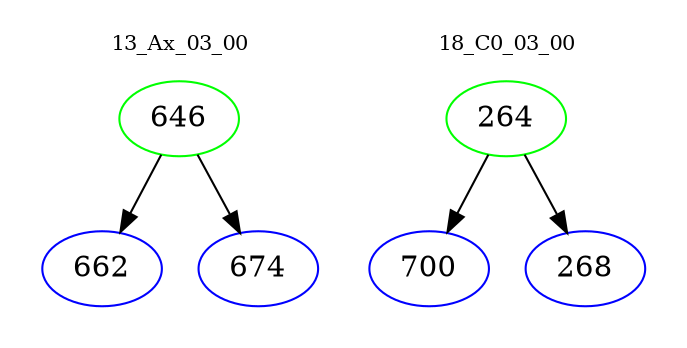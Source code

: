 digraph{
subgraph cluster_0 {
color = white
label = "13_Ax_03_00";
fontsize=10;
T0_646 [label="646", color="green"]
T0_646 -> T0_662 [color="black"]
T0_662 [label="662", color="blue"]
T0_646 -> T0_674 [color="black"]
T0_674 [label="674", color="blue"]
}
subgraph cluster_1 {
color = white
label = "18_C0_03_00";
fontsize=10;
T1_264 [label="264", color="green"]
T1_264 -> T1_700 [color="black"]
T1_700 [label="700", color="blue"]
T1_264 -> T1_268 [color="black"]
T1_268 [label="268", color="blue"]
}
}
